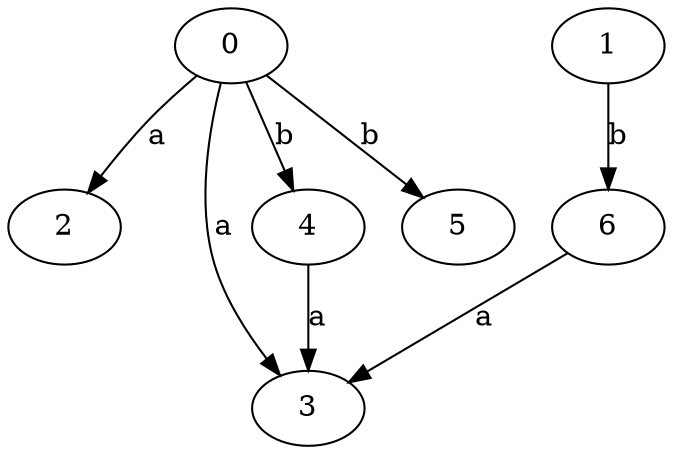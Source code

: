 strict digraph  {
0;
1;
2;
3;
4;
5;
6;
0 -> 2  [label=a];
0 -> 3  [label=a];
0 -> 4  [label=b];
0 -> 5  [label=b];
1 -> 6  [label=b];
4 -> 3  [label=a];
6 -> 3  [label=a];
}
